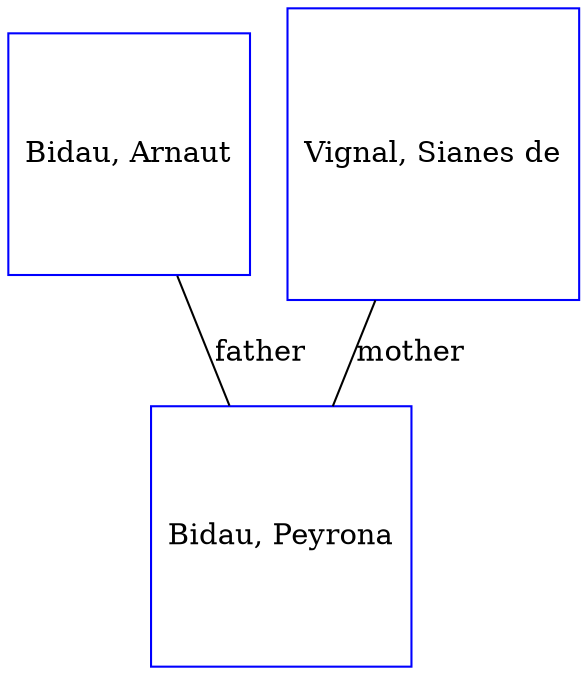 digraph D {
    edge [dir=none];    node [shape=box];    "017865"   [label="Bidau, Peyrona", shape=box, regular=1, color="blue"] ;
"017866"   [label="Bidau, Arnaut", shape=box, regular=1, color="blue"] ;
"017867"   [label="Vignal, Sianes de", shape=box, regular=1, color="blue"] ;
017866->017865 [label="father",arrowsize=0.0]; 
017867->017865 [label="mother",arrowsize=0.0]; 
}